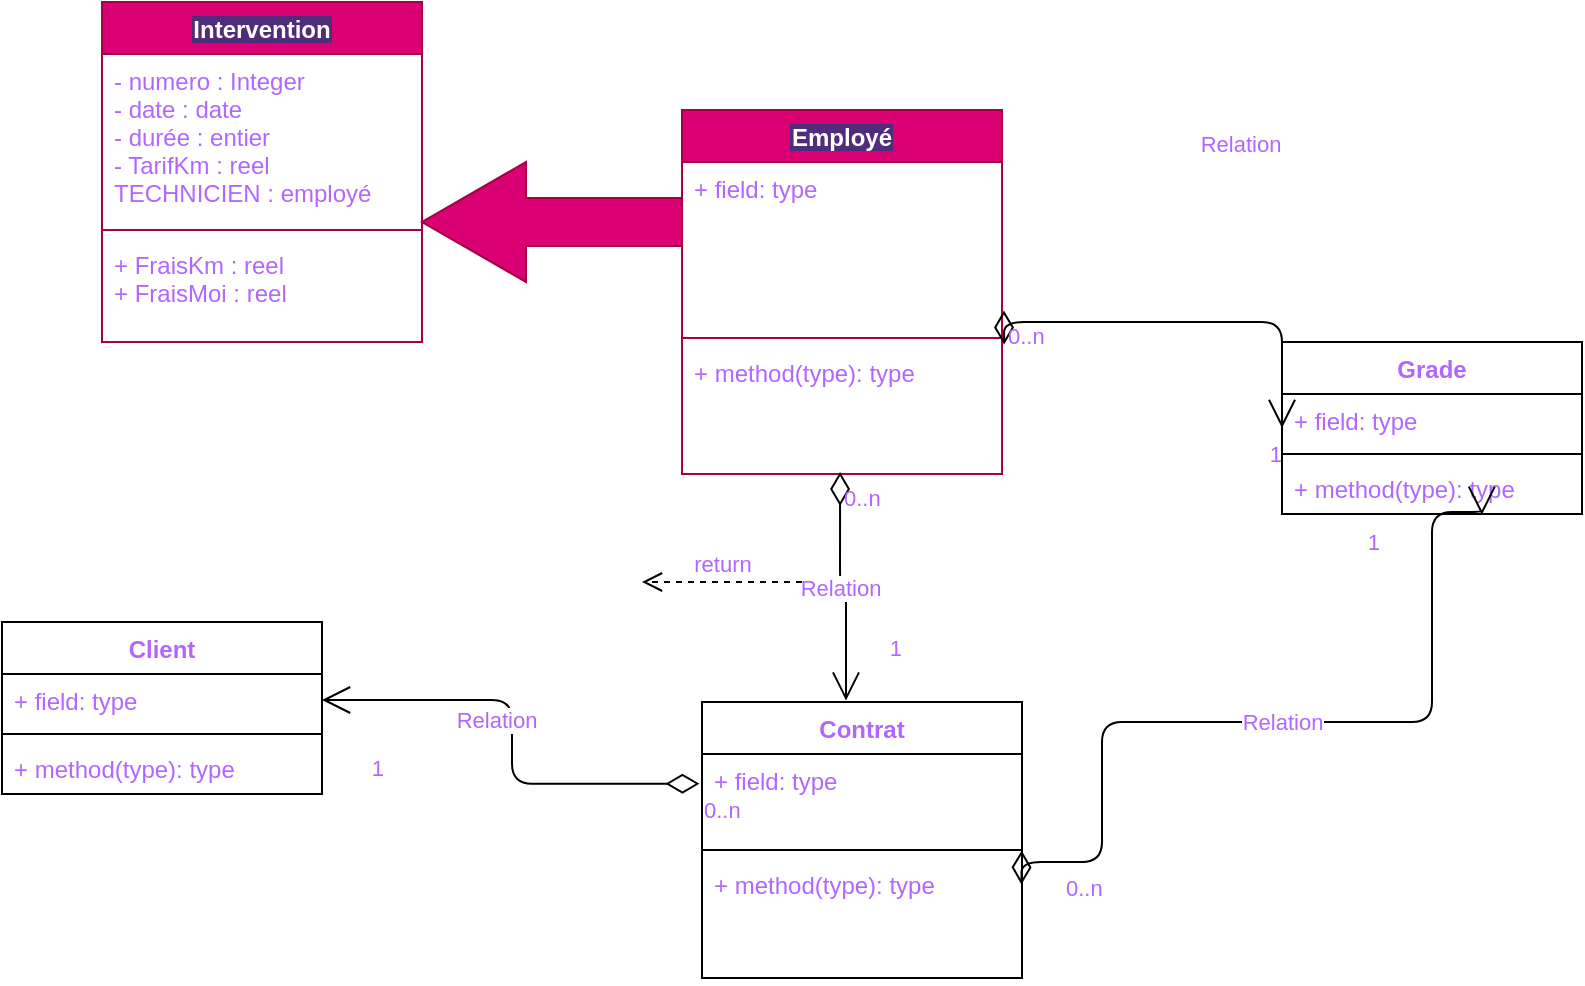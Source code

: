 <mxfile>
    <diagram id="frnP-RK81W5xwYFqD1Lh" name="Page-1">
        <mxGraphModel dx="989" dy="838" grid="1" gridSize="10" guides="1" tooltips="1" connect="1" arrows="1" fold="1" page="1" pageScale="1" pageWidth="850" pageHeight="1100" math="0" shadow="0">
            <root>
                <mxCell id="0"/>
                <mxCell id="1" parent="0"/>
                <mxCell id="22" value="Intervention" style="swimlane;fontStyle=1;align=center;verticalAlign=top;childLayout=stackLayout;horizontal=1;startSize=26;horizontalStack=0;resizeParent=1;resizeParentMax=0;resizeLast=0;collapsible=1;marginBottom=0;labelBackgroundColor=#502d7b;fillColor=#d80073;fontColor=#ffffff;strokeColor=#A50040;" vertex="1" parent="1">
                    <mxGeometry x="160" y="270" width="160" height="170" as="geometry">
                        <mxRectangle x="340" y="426" width="100" height="30" as="alternateBounds"/>
                    </mxGeometry>
                </mxCell>
                <mxCell id="23" value="- numero : Integer&#10;- date : date&#10;- durée : entier&#10;- TarifKm : reel&#10;TECHNICIEN : employé " style="text;align=left;verticalAlign=top;spacingLeft=4;spacingRight=4;overflow=hidden;rotatable=0;points=[[0,0.5],[1,0.5]];portConstraint=eastwest;fontStyle=0;fontColor=#B266FF;" vertex="1" parent="22">
                    <mxGeometry y="26" width="160" height="84" as="geometry"/>
                </mxCell>
                <mxCell id="24" value="" style="line;strokeWidth=1;fillColor=none;align=left;verticalAlign=middle;spacingTop=-1;spacingLeft=3;spacingRight=3;rotatable=0;labelPosition=right;points=[];portConstraint=eastwest;strokeColor=inherit;" vertex="1" parent="22">
                    <mxGeometry y="110" width="160" height="8" as="geometry"/>
                </mxCell>
                <mxCell id="25" value="+ FraisKm : reel&#10;+ FraisMoi : reel" style="text;strokeColor=none;fillColor=none;align=left;verticalAlign=top;spacingLeft=4;spacingRight=4;overflow=hidden;rotatable=0;points=[[0,0.5],[1,0.5]];portConstraint=eastwest;fontColor=#B266FF;labelBackgroundColor=default;" vertex="1" parent="22">
                    <mxGeometry y="118" width="160" height="52" as="geometry"/>
                </mxCell>
                <mxCell id="57" value="Employé&#10;" style="swimlane;fontStyle=1;align=center;verticalAlign=top;childLayout=stackLayout;horizontal=1;startSize=26;horizontalStack=0;resizeParent=1;resizeParentMax=0;resizeLast=0;collapsible=1;marginBottom=0;labelBackgroundColor=#502d7b;fontColor=#ffffff;fillColor=#d80073;strokeColor=#A50040;" vertex="1" parent="1">
                    <mxGeometry x="450" y="324" width="160" height="182" as="geometry"/>
                </mxCell>
                <mxCell id="58" value="+ field: type&#10;" style="text;strokeColor=none;fillColor=none;align=left;verticalAlign=top;spacingLeft=4;spacingRight=4;overflow=hidden;rotatable=0;points=[[0,0.5],[1,0.5]];portConstraint=eastwest;labelBackgroundColor=none;fontColor=#B266FF;" vertex="1" parent="57">
                    <mxGeometry y="26" width="160" height="84" as="geometry"/>
                </mxCell>
                <mxCell id="59" value="" style="line;strokeWidth=1;fillColor=none;align=left;verticalAlign=middle;spacingTop=-1;spacingLeft=3;spacingRight=3;rotatable=0;labelPosition=right;points=[];portConstraint=eastwest;strokeColor=inherit;labelBackgroundColor=#502d7b;fontColor=#B266FF;" vertex="1" parent="57">
                    <mxGeometry y="110" width="160" height="8" as="geometry"/>
                </mxCell>
                <mxCell id="60" value="+ method(type): type" style="text;strokeColor=none;fillColor=none;align=left;verticalAlign=top;spacingLeft=4;spacingRight=4;overflow=hidden;rotatable=0;points=[[0,0.5],[1,0.5]];portConstraint=eastwest;labelBackgroundColor=none;fontColor=#B266FF;" vertex="1" parent="57">
                    <mxGeometry y="118" width="160" height="64" as="geometry"/>
                </mxCell>
                <mxCell id="62" value="" style="shape=singleArrow;whiteSpace=wrap;html=1;arrowWidth=0.4;arrowSize=0.4;verticalAlign=top;fillColor=#d80073;strokeColor=#A50040;fontColor=#ffffff;fontStyle=1;startSize=26;labelBackgroundColor=#502d7b;rotation=-180;" vertex="1" parent="1">
                    <mxGeometry x="320" y="350" width="130" height="60" as="geometry"/>
                </mxCell>
                <mxCell id="64" value="Client&#10;" style="swimlane;fontStyle=1;align=center;verticalAlign=top;childLayout=stackLayout;horizontal=1;startSize=26;horizontalStack=0;resizeParent=1;resizeParentMax=0;resizeLast=0;collapsible=1;marginBottom=0;labelBackgroundColor=none;fontColor=#B266FF;" vertex="1" parent="1">
                    <mxGeometry x="110" y="580" width="160" height="86" as="geometry"/>
                </mxCell>
                <mxCell id="65" value="+ field: type" style="text;strokeColor=none;fillColor=none;align=left;verticalAlign=top;spacingLeft=4;spacingRight=4;overflow=hidden;rotatable=0;points=[[0,0.5],[1,0.5]];portConstraint=eastwest;labelBackgroundColor=none;fontColor=#B266FF;" vertex="1" parent="64">
                    <mxGeometry y="26" width="160" height="26" as="geometry"/>
                </mxCell>
                <mxCell id="66" value="" style="line;strokeWidth=1;fillColor=none;align=left;verticalAlign=middle;spacingTop=-1;spacingLeft=3;spacingRight=3;rotatable=0;labelPosition=right;points=[];portConstraint=eastwest;strokeColor=inherit;labelBackgroundColor=none;fontColor=#B266FF;" vertex="1" parent="64">
                    <mxGeometry y="52" width="160" height="8" as="geometry"/>
                </mxCell>
                <mxCell id="67" value="+ method(type): type" style="text;strokeColor=none;fillColor=none;align=left;verticalAlign=top;spacingLeft=4;spacingRight=4;overflow=hidden;rotatable=0;points=[[0,0.5],[1,0.5]];portConstraint=eastwest;labelBackgroundColor=none;fontColor=#B266FF;" vertex="1" parent="64">
                    <mxGeometry y="60" width="160" height="26" as="geometry"/>
                </mxCell>
                <mxCell id="68" value="Contrat&#10;" style="swimlane;fontStyle=1;align=center;verticalAlign=top;childLayout=stackLayout;horizontal=1;startSize=26;horizontalStack=0;resizeParent=1;resizeParentMax=0;resizeLast=0;collapsible=1;marginBottom=0;labelBackgroundColor=none;fontColor=#B266FF;" vertex="1" parent="1">
                    <mxGeometry x="460" y="620" width="160" height="138" as="geometry"/>
                </mxCell>
                <mxCell id="69" value="+ field: type" style="text;strokeColor=none;fillColor=none;align=left;verticalAlign=top;spacingLeft=4;spacingRight=4;overflow=hidden;rotatable=0;points=[[0,0.5],[1,0.5]];portConstraint=eastwest;labelBackgroundColor=none;fontColor=#B266FF;" vertex="1" parent="68">
                    <mxGeometry y="26" width="160" height="44" as="geometry"/>
                </mxCell>
                <mxCell id="70" value="" style="line;strokeWidth=1;fillColor=none;align=left;verticalAlign=middle;spacingTop=-1;spacingLeft=3;spacingRight=3;rotatable=0;labelPosition=right;points=[];portConstraint=eastwest;strokeColor=inherit;labelBackgroundColor=none;fontColor=#B266FF;" vertex="1" parent="68">
                    <mxGeometry y="70" width="160" height="8" as="geometry"/>
                </mxCell>
                <mxCell id="71" value="+ method(type): type" style="text;strokeColor=none;fillColor=none;align=left;verticalAlign=top;spacingLeft=4;spacingRight=4;overflow=hidden;rotatable=0;points=[[0,0.5],[1,0.5]];portConstraint=eastwest;labelBackgroundColor=none;fontColor=#B266FF;" vertex="1" parent="68">
                    <mxGeometry y="78" width="160" height="60" as="geometry"/>
                </mxCell>
                <mxCell id="77" value="Relation" style="endArrow=open;html=1;endSize=12;startArrow=diamondThin;startSize=14;startFill=0;edgeStyle=orthogonalEdgeStyle;fontColor=#B266FF;exitX=0.494;exitY=0.984;exitDx=0;exitDy=0;exitPerimeter=0;entryX=0.45;entryY=-0.005;entryDx=0;entryDy=0;entryPerimeter=0;" edge="1" parent="1" source="60" target="68">
                    <mxGeometry relative="1" as="geometry">
                        <mxPoint x="340" y="480" as="sourcePoint"/>
                        <mxPoint x="500" y="480" as="targetPoint"/>
                    </mxGeometry>
                </mxCell>
                <mxCell id="78" value="0..n" style="edgeLabel;resizable=0;html=1;align=left;verticalAlign=top;labelBackgroundColor=none;fontColor=#B266FF;" connectable="0" vertex="1" parent="77">
                    <mxGeometry x="-1" relative="1" as="geometry"/>
                </mxCell>
                <mxCell id="79" value="1" style="edgeLabel;resizable=0;html=1;align=right;verticalAlign=top;labelBackgroundColor=none;fontColor=#B266FF;" connectable="0" vertex="1" parent="77">
                    <mxGeometry x="1" relative="1" as="geometry">
                        <mxPoint x="28" y="-39" as="offset"/>
                    </mxGeometry>
                </mxCell>
                <mxCell id="100" value="Grade" style="swimlane;fontStyle=1;align=center;verticalAlign=top;childLayout=stackLayout;horizontal=1;startSize=26;horizontalStack=0;resizeParent=1;resizeParentMax=0;resizeLast=0;collapsible=1;marginBottom=0;labelBackgroundColor=none;fontColor=#B266FF;" vertex="1" parent="1">
                    <mxGeometry x="750" y="440" width="150" height="86" as="geometry"/>
                </mxCell>
                <mxCell id="101" value="+ field: type" style="text;strokeColor=none;fillColor=none;align=left;verticalAlign=top;spacingLeft=4;spacingRight=4;overflow=hidden;rotatable=0;points=[[0,0.5],[1,0.5]];portConstraint=eastwest;labelBackgroundColor=none;fontColor=#B266FF;" vertex="1" parent="100">
                    <mxGeometry y="26" width="150" height="26" as="geometry"/>
                </mxCell>
                <mxCell id="102" value="" style="line;strokeWidth=1;fillColor=none;align=left;verticalAlign=middle;spacingTop=-1;spacingLeft=3;spacingRight=3;rotatable=0;labelPosition=right;points=[];portConstraint=eastwest;strokeColor=inherit;labelBackgroundColor=none;fontColor=#B266FF;" vertex="1" parent="100">
                    <mxGeometry y="52" width="150" height="8" as="geometry"/>
                </mxCell>
                <mxCell id="103" value="+ method(type): type" style="text;strokeColor=none;fillColor=none;align=left;verticalAlign=top;spacingLeft=4;spacingRight=4;overflow=hidden;rotatable=0;points=[[0,0.5],[1,0.5]];portConstraint=eastwest;labelBackgroundColor=none;fontColor=#B266FF;" vertex="1" parent="100">
                    <mxGeometry y="60" width="150" height="26" as="geometry"/>
                </mxCell>
                <mxCell id="104" value="Relation" style="endArrow=open;html=1;endSize=12;startArrow=diamondThin;startSize=14;startFill=0;edgeStyle=orthogonalEdgeStyle;fontColor=#B266FF;exitX=-0.008;exitY=0.338;exitDx=0;exitDy=0;exitPerimeter=0;entryX=1;entryY=0.5;entryDx=0;entryDy=0;" edge="1" parent="1" source="69" target="65">
                    <mxGeometry x="0.25" y="10" relative="1" as="geometry">
                        <mxPoint x="280" y="688.44" as="sourcePoint"/>
                        <mxPoint x="320" y="661" as="targetPoint"/>
                        <mxPoint as="offset"/>
                    </mxGeometry>
                </mxCell>
                <mxCell id="105" value="0..n" style="edgeLabel;resizable=0;html=1;align=left;verticalAlign=top;labelBackgroundColor=none;fontColor=#B266FF;" connectable="0" vertex="1" parent="104">
                    <mxGeometry x="-1" relative="1" as="geometry"/>
                </mxCell>
                <mxCell id="106" value="1" style="edgeLabel;resizable=0;html=1;align=right;verticalAlign=top;labelBackgroundColor=none;fontColor=#B266FF;" connectable="0" vertex="1" parent="104">
                    <mxGeometry x="1" relative="1" as="geometry">
                        <mxPoint x="31" y="21" as="offset"/>
                    </mxGeometry>
                </mxCell>
                <mxCell id="107" value="Relation" style="endArrow=open;html=1;endSize=12;startArrow=diamondThin;startSize=14;startFill=0;edgeStyle=orthogonalEdgeStyle;fontColor=#B266FF;exitX=0.999;exitY=-0.063;exitDx=0;exitDy=0;exitPerimeter=0;entryX=0.666;entryY=1.017;entryDx=0;entryDy=0;entryPerimeter=0;" edge="1" parent="1" source="71" target="103">
                    <mxGeometry relative="1" as="geometry">
                        <mxPoint x="630" y="720" as="sourcePoint"/>
                        <mxPoint x="830" y="580" as="targetPoint"/>
                        <Array as="points">
                            <mxPoint x="620" y="700"/>
                            <mxPoint x="660" y="700"/>
                            <mxPoint x="660" y="630"/>
                            <mxPoint x="825" y="630"/>
                            <mxPoint x="825" y="525"/>
                            <mxPoint x="850" y="525"/>
                        </Array>
                    </mxGeometry>
                </mxCell>
                <mxCell id="108" value="0..n" style="edgeLabel;resizable=0;html=1;align=left;verticalAlign=top;labelBackgroundColor=none;fontColor=#B266FF;" connectable="0" vertex="1" parent="107">
                    <mxGeometry x="-1" relative="1" as="geometry">
                        <mxPoint x="20" y="6" as="offset"/>
                    </mxGeometry>
                </mxCell>
                <mxCell id="109" value="1" style="edgeLabel;resizable=0;html=1;align=right;verticalAlign=top;labelBackgroundColor=none;fontColor=#B266FF;" connectable="0" vertex="1" parent="107">
                    <mxGeometry x="1" relative="1" as="geometry">
                        <mxPoint x="-50" as="offset"/>
                    </mxGeometry>
                </mxCell>
                <mxCell id="110" value="return" style="html=1;verticalAlign=bottom;endArrow=open;dashed=1;endSize=8;fontColor=#B266FF;" edge="1" parent="1">
                    <mxGeometry relative="1" as="geometry">
                        <mxPoint x="510" y="560" as="sourcePoint"/>
                        <mxPoint x="430" y="560" as="targetPoint"/>
                    </mxGeometry>
                </mxCell>
                <mxCell id="111" value="Relation" style="endArrow=open;html=1;endSize=12;startArrow=diamondThin;startSize=14;startFill=0;edgeStyle=orthogonalEdgeStyle;fontColor=#B266FF;entryX=0;entryY=0.5;entryDx=0;entryDy=0;exitX=1.006;exitY=0.884;exitDx=0;exitDy=0;exitPerimeter=0;" edge="1" parent="1" source="58" target="100">
                    <mxGeometry x="0.25" y="89" relative="1" as="geometry">
                        <mxPoint x="600" y="430" as="sourcePoint"/>
                        <mxPoint x="760" y="430" as="targetPoint"/>
                        <Array as="points">
                            <mxPoint x="611" y="430"/>
                            <mxPoint x="750" y="430"/>
                        </Array>
                        <mxPoint as="offset"/>
                    </mxGeometry>
                </mxCell>
                <mxCell id="112" value="0..n" style="edgeLabel;resizable=0;html=1;align=left;verticalAlign=top;labelBackgroundColor=none;fontColor=#B266FF;" connectable="0" vertex="1" parent="111">
                    <mxGeometry x="-1" relative="1" as="geometry"/>
                </mxCell>
                <mxCell id="113" value="1" style="edgeLabel;resizable=0;html=1;align=right;verticalAlign=top;labelBackgroundColor=none;fontColor=#B266FF;" connectable="0" vertex="1" parent="111">
                    <mxGeometry x="1" relative="1" as="geometry"/>
                </mxCell>
            </root>
        </mxGraphModel>
    </diagram>
</mxfile>
